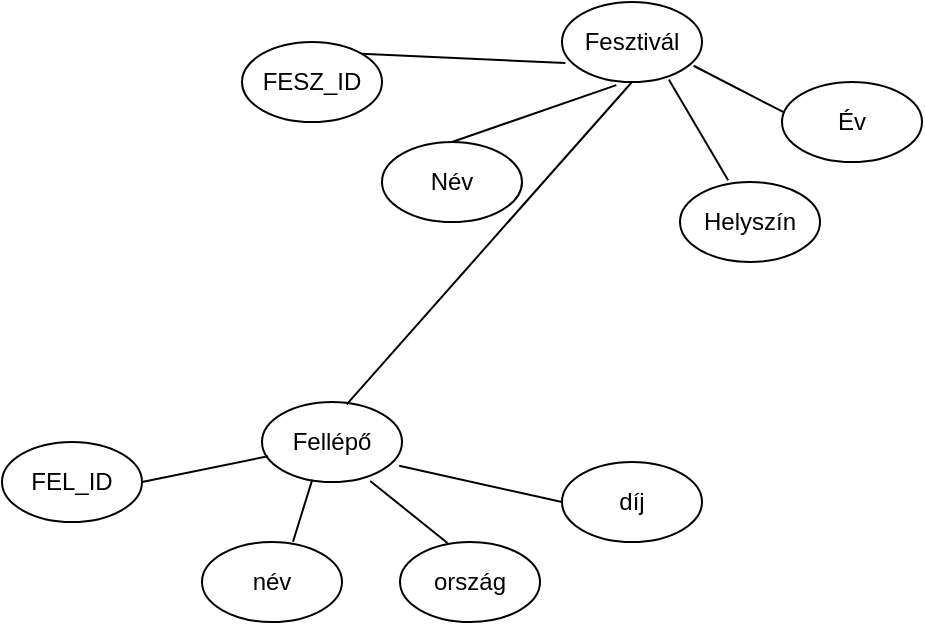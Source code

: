 <mxfile version="22.0.4" type="device">
  <diagram name="1 oldal" id="kRixGiV6peQy6zIrn3Vg">
    <mxGraphModel dx="989" dy="545" grid="1" gridSize="10" guides="1" tooltips="1" connect="1" arrows="1" fold="1" page="1" pageScale="1" pageWidth="827" pageHeight="1169" math="0" shadow="0">
      <root>
        <mxCell id="0" />
        <mxCell id="1" parent="0" />
        <mxCell id="rKavOLRGzCB41KAgwjAe-2" value="Fesztivál" style="ellipse;whiteSpace=wrap;html=1;" vertex="1" parent="1">
          <mxGeometry x="320" y="30" width="70" height="40" as="geometry" />
        </mxCell>
        <mxCell id="rKavOLRGzCB41KAgwjAe-7" value="FESZ_ID" style="ellipse;whiteSpace=wrap;html=1;" vertex="1" parent="1">
          <mxGeometry x="160" y="50" width="70" height="40" as="geometry" />
        </mxCell>
        <mxCell id="rKavOLRGzCB41KAgwjAe-8" value="Név" style="ellipse;whiteSpace=wrap;html=1;" vertex="1" parent="1">
          <mxGeometry x="230" y="100" width="70" height="40" as="geometry" />
        </mxCell>
        <mxCell id="rKavOLRGzCB41KAgwjAe-9" value="Helyszín" style="ellipse;whiteSpace=wrap;html=1;" vertex="1" parent="1">
          <mxGeometry x="379" y="120" width="70" height="40" as="geometry" />
        </mxCell>
        <mxCell id="rKavOLRGzCB41KAgwjAe-10" value="Év" style="ellipse;whiteSpace=wrap;html=1;" vertex="1" parent="1">
          <mxGeometry x="430" y="70" width="70" height="40" as="geometry" />
        </mxCell>
        <mxCell id="rKavOLRGzCB41KAgwjAe-12" value="" style="endArrow=none;html=1;rounded=0;exitX=1;exitY=0;exitDx=0;exitDy=0;entryX=0.024;entryY=0.763;entryDx=0;entryDy=0;entryPerimeter=0;" edge="1" parent="1" source="rKavOLRGzCB41KAgwjAe-7" target="rKavOLRGzCB41KAgwjAe-2">
          <mxGeometry width="50" height="50" relative="1" as="geometry">
            <mxPoint x="260" y="200" as="sourcePoint" />
            <mxPoint x="310" y="150" as="targetPoint" />
          </mxGeometry>
        </mxCell>
        <mxCell id="rKavOLRGzCB41KAgwjAe-13" value="" style="endArrow=none;html=1;rounded=0;exitX=0.5;exitY=0;exitDx=0;exitDy=0;entryX=0.388;entryY=1.039;entryDx=0;entryDy=0;entryPerimeter=0;" edge="1" parent="1" source="rKavOLRGzCB41KAgwjAe-8" target="rKavOLRGzCB41KAgwjAe-2">
          <mxGeometry width="50" height="50" relative="1" as="geometry">
            <mxPoint x="260" y="200" as="sourcePoint" />
            <mxPoint x="310" y="150" as="targetPoint" />
          </mxGeometry>
        </mxCell>
        <mxCell id="rKavOLRGzCB41KAgwjAe-14" value="" style="endArrow=none;html=1;rounded=0;exitX=0.344;exitY=-0.022;exitDx=0;exitDy=0;entryX=0.763;entryY=0.97;entryDx=0;entryDy=0;entryPerimeter=0;exitPerimeter=0;" edge="1" parent="1" source="rKavOLRGzCB41KAgwjAe-9" target="rKavOLRGzCB41KAgwjAe-2">
          <mxGeometry width="50" height="50" relative="1" as="geometry">
            <mxPoint x="335" y="130" as="sourcePoint" />
            <mxPoint x="346" y="82" as="targetPoint" />
          </mxGeometry>
        </mxCell>
        <mxCell id="rKavOLRGzCB41KAgwjAe-15" value="" style="endArrow=none;html=1;rounded=0;exitX=0.019;exitY=0.384;exitDx=0;exitDy=0;entryX=0.94;entryY=0.797;entryDx=0;entryDy=0;entryPerimeter=0;exitPerimeter=0;" edge="1" parent="1" source="rKavOLRGzCB41KAgwjAe-10" target="rKavOLRGzCB41KAgwjAe-2">
          <mxGeometry width="50" height="50" relative="1" as="geometry">
            <mxPoint x="413" y="129" as="sourcePoint" />
            <mxPoint x="372" y="79" as="targetPoint" />
          </mxGeometry>
        </mxCell>
        <mxCell id="rKavOLRGzCB41KAgwjAe-16" value="Fellépő" style="ellipse;whiteSpace=wrap;html=1;" vertex="1" parent="1">
          <mxGeometry x="170" y="230" width="70" height="40" as="geometry" />
        </mxCell>
        <mxCell id="rKavOLRGzCB41KAgwjAe-17" value="" style="endArrow=none;html=1;rounded=0;exitX=0.605;exitY=0.03;exitDx=0;exitDy=0;entryX=0.5;entryY=1;entryDx=0;entryDy=0;exitPerimeter=0;" edge="1" parent="1" source="rKavOLRGzCB41KAgwjAe-16" target="rKavOLRGzCB41KAgwjAe-2">
          <mxGeometry width="50" height="50" relative="1" as="geometry">
            <mxPoint x="483" y="169" as="sourcePoint" />
            <mxPoint x="453" y="119" as="targetPoint" />
          </mxGeometry>
        </mxCell>
        <mxCell id="rKavOLRGzCB41KAgwjAe-18" value="ország" style="ellipse;whiteSpace=wrap;html=1;" vertex="1" parent="1">
          <mxGeometry x="239" y="300" width="70" height="40" as="geometry" />
        </mxCell>
        <mxCell id="rKavOLRGzCB41KAgwjAe-19" value="név" style="ellipse;whiteSpace=wrap;html=1;" vertex="1" parent="1">
          <mxGeometry x="140" y="300" width="70" height="40" as="geometry" />
        </mxCell>
        <mxCell id="rKavOLRGzCB41KAgwjAe-20" value="FEL_ID" style="ellipse;whiteSpace=wrap;html=1;" vertex="1" parent="1">
          <mxGeometry x="40" y="250" width="70" height="40" as="geometry" />
        </mxCell>
        <mxCell id="rKavOLRGzCB41KAgwjAe-21" value="díj" style="ellipse;whiteSpace=wrap;html=1;" vertex="1" parent="1">
          <mxGeometry x="320" y="260" width="70" height="40" as="geometry" />
        </mxCell>
        <mxCell id="rKavOLRGzCB41KAgwjAe-22" value="" style="endArrow=none;html=1;rounded=0;exitX=1;exitY=0.5;exitDx=0;exitDy=0;entryX=0.044;entryY=0.677;entryDx=0;entryDy=0;entryPerimeter=0;" edge="1" parent="1" source="rKavOLRGzCB41KAgwjAe-20" target="rKavOLRGzCB41KAgwjAe-16">
          <mxGeometry width="50" height="50" relative="1" as="geometry">
            <mxPoint x="222" y="241" as="sourcePoint" />
            <mxPoint x="295" y="100" as="targetPoint" />
          </mxGeometry>
        </mxCell>
        <mxCell id="rKavOLRGzCB41KAgwjAe-23" value="" style="endArrow=none;html=1;rounded=0;exitX=0.65;exitY=-0.004;exitDx=0;exitDy=0;entryX=0.359;entryY=0.97;entryDx=0;entryDy=0;entryPerimeter=0;exitPerimeter=0;" edge="1" parent="1" source="rKavOLRGzCB41KAgwjAe-19" target="rKavOLRGzCB41KAgwjAe-16">
          <mxGeometry width="50" height="50" relative="1" as="geometry">
            <mxPoint x="120" y="280" as="sourcePoint" />
            <mxPoint x="183" y="267" as="targetPoint" />
          </mxGeometry>
        </mxCell>
        <mxCell id="rKavOLRGzCB41KAgwjAe-24" value="" style="endArrow=none;html=1;rounded=0;exitX=0.773;exitY=0.987;exitDx=0;exitDy=0;entryX=0.339;entryY=0.013;entryDx=0;entryDy=0;entryPerimeter=0;exitPerimeter=0;" edge="1" parent="1" source="rKavOLRGzCB41KAgwjAe-16" target="rKavOLRGzCB41KAgwjAe-18">
          <mxGeometry width="50" height="50" relative="1" as="geometry">
            <mxPoint x="130" y="290" as="sourcePoint" />
            <mxPoint x="193" y="277" as="targetPoint" />
          </mxGeometry>
        </mxCell>
        <mxCell id="rKavOLRGzCB41KAgwjAe-25" value="" style="endArrow=none;html=1;rounded=0;exitX=0.98;exitY=0.797;exitDx=0;exitDy=0;entryX=0;entryY=0.5;entryDx=0;entryDy=0;exitPerimeter=0;" edge="1" parent="1" source="rKavOLRGzCB41KAgwjAe-16" target="rKavOLRGzCB41KAgwjAe-21">
          <mxGeometry width="50" height="50" relative="1" as="geometry">
            <mxPoint x="140" y="300" as="sourcePoint" />
            <mxPoint x="203" y="287" as="targetPoint" />
          </mxGeometry>
        </mxCell>
      </root>
    </mxGraphModel>
  </diagram>
</mxfile>
